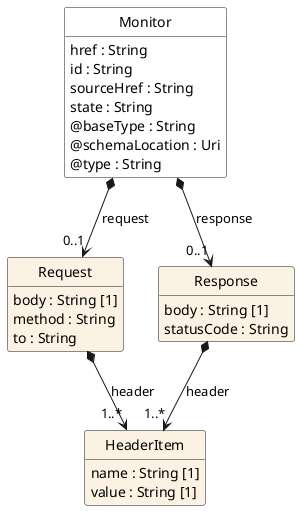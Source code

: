 @startuml
hide circle
hide methods
hide stereotype
show <<Enumeration>> stereotype
skinparam class {
   BackgroundColor<<Enumeration>> #E6F5F7
   BackgroundColor<<Ref>> #FFFFE0
   BackgroundColor<<Pivot>> #FFFFFFF
   BackgroundColor<<SimpleType>> #E2F0DA
   BackgroundColor #FCF2E3
}

class Monitor <<Pivot>> {
    href : String
    id : String
    sourceHref : String
    state : String
    @baseType : String
    @schemaLocation : Uri
    @type : String
}

class Request  {
    body : String [1]
    method : String
    to : String
}

class HeaderItem  {
    name : String [1]
    value : String [1]
}

class Response  {
    body : String [1]
    statusCode : String
}

Monitor *-->  "0..1" Response : response

Monitor *-->  "0..1" Request : request

Request *-->  "1..*" HeaderItem : header

Response *-->  "1..*" HeaderItem : header

@enduml